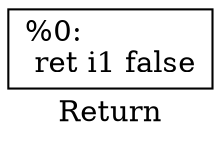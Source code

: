 digraph "CFG for 'foo' function" {
        graph [ dpi = 72 ]; 

	label="Return";
	Node0x259a2b0 [shape=record,label="{%0:\l  ret i1 false\l}"];
}

